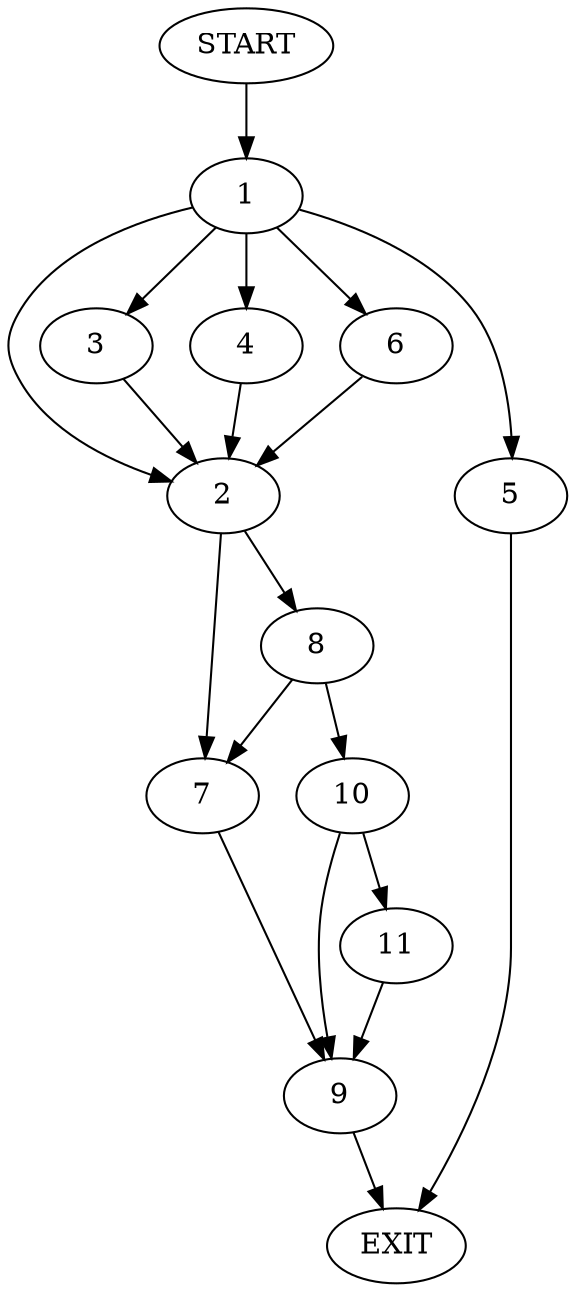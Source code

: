 digraph {
0 [label="START"]
12 [label="EXIT"]
0 -> 1
1 -> 2
1 -> 3
1 -> 4
1 -> 5
1 -> 6
2 -> 7
2 -> 8
3 -> 2
4 -> 2
5 -> 12
6 -> 2
7 -> 9
8 -> 7
8 -> 10
10 -> 9
10 -> 11
11 -> 9
9 -> 12
}
